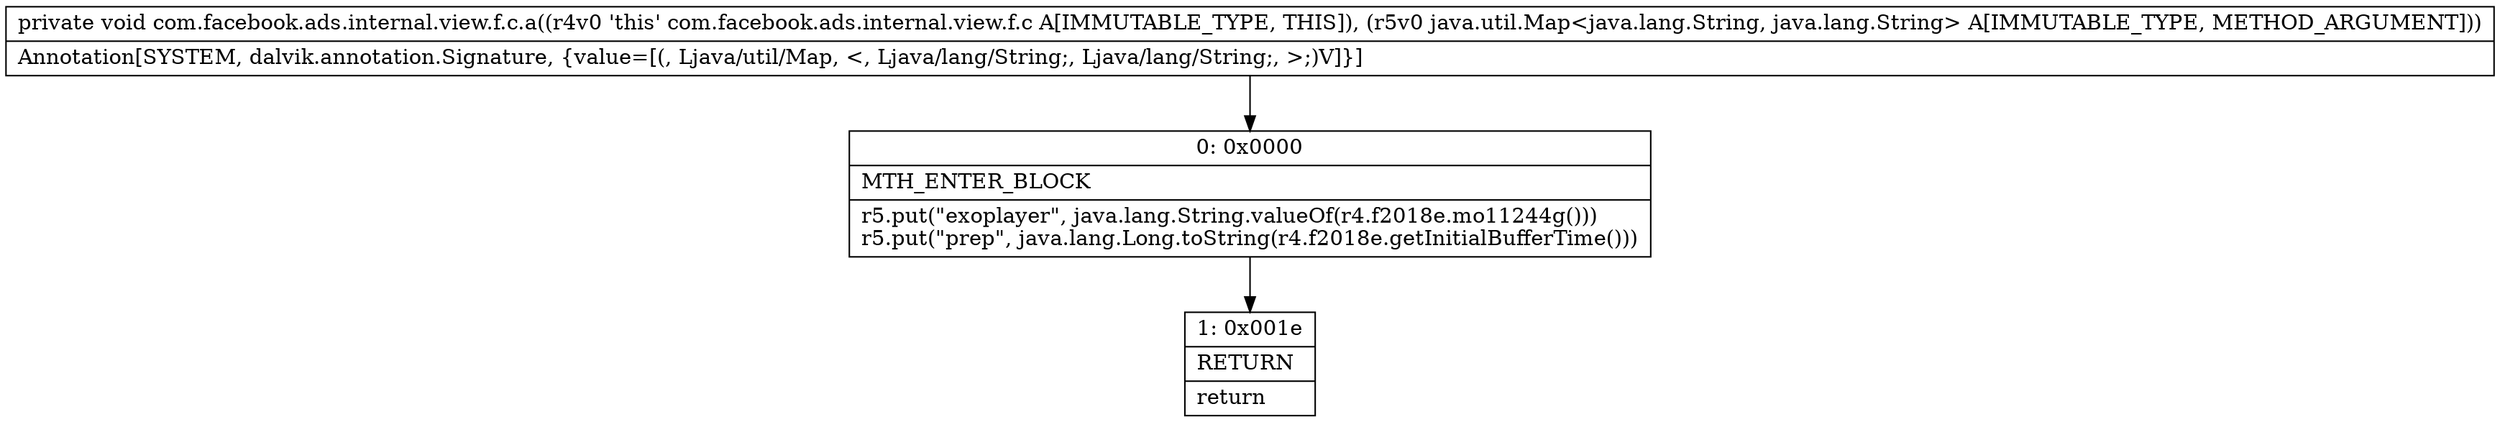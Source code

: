digraph "CFG forcom.facebook.ads.internal.view.f.c.a(Ljava\/util\/Map;)V" {
Node_0 [shape=record,label="{0\:\ 0x0000|MTH_ENTER_BLOCK\l|r5.put(\"exoplayer\", java.lang.String.valueOf(r4.f2018e.mo11244g()))\lr5.put(\"prep\", java.lang.Long.toString(r4.f2018e.getInitialBufferTime()))\l}"];
Node_1 [shape=record,label="{1\:\ 0x001e|RETURN\l|return\l}"];
MethodNode[shape=record,label="{private void com.facebook.ads.internal.view.f.c.a((r4v0 'this' com.facebook.ads.internal.view.f.c A[IMMUTABLE_TYPE, THIS]), (r5v0 java.util.Map\<java.lang.String, java.lang.String\> A[IMMUTABLE_TYPE, METHOD_ARGUMENT]))  | Annotation[SYSTEM, dalvik.annotation.Signature, \{value=[(, Ljava\/util\/Map, \<, Ljava\/lang\/String;, Ljava\/lang\/String;, \>;)V]\}]\l}"];
MethodNode -> Node_0;
Node_0 -> Node_1;
}

